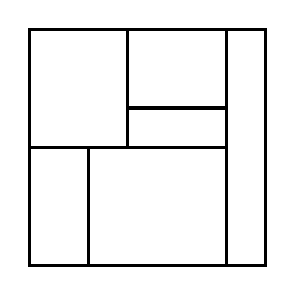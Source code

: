 \begin{tikzpicture}[very thick, scale=.5]
    \draw (0,3) rectangle (5/2,6);
    \draw (5/2,4) rectangle (5,6);
    \draw (5/2,3) rectangle (5,4);
    \draw (0,0) rectangle (3/2,3);
    \draw (3/2,0) rectangle (5,3);
    \draw (5,0) rectangle (6,6);
\end{tikzpicture}
